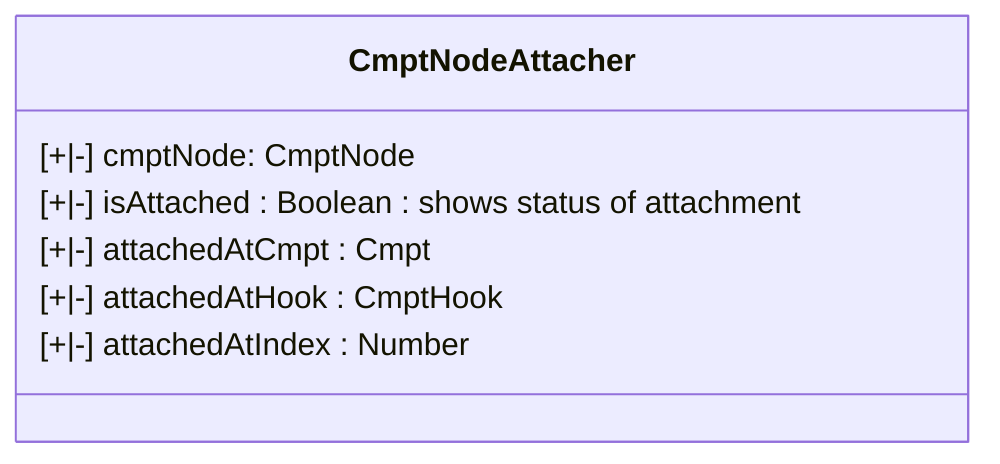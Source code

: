 classDiagram
class CmptNodeAttacher {
   [+|-] cmptNode: CmptNode
   [+|-] isAttached : Boolean : shows status of attachment
   [+|-] attachedAtCmpt : Cmpt
   [+|-] attachedAtHook : CmptHook
   [+|-] attachedAtIndex : Number
}